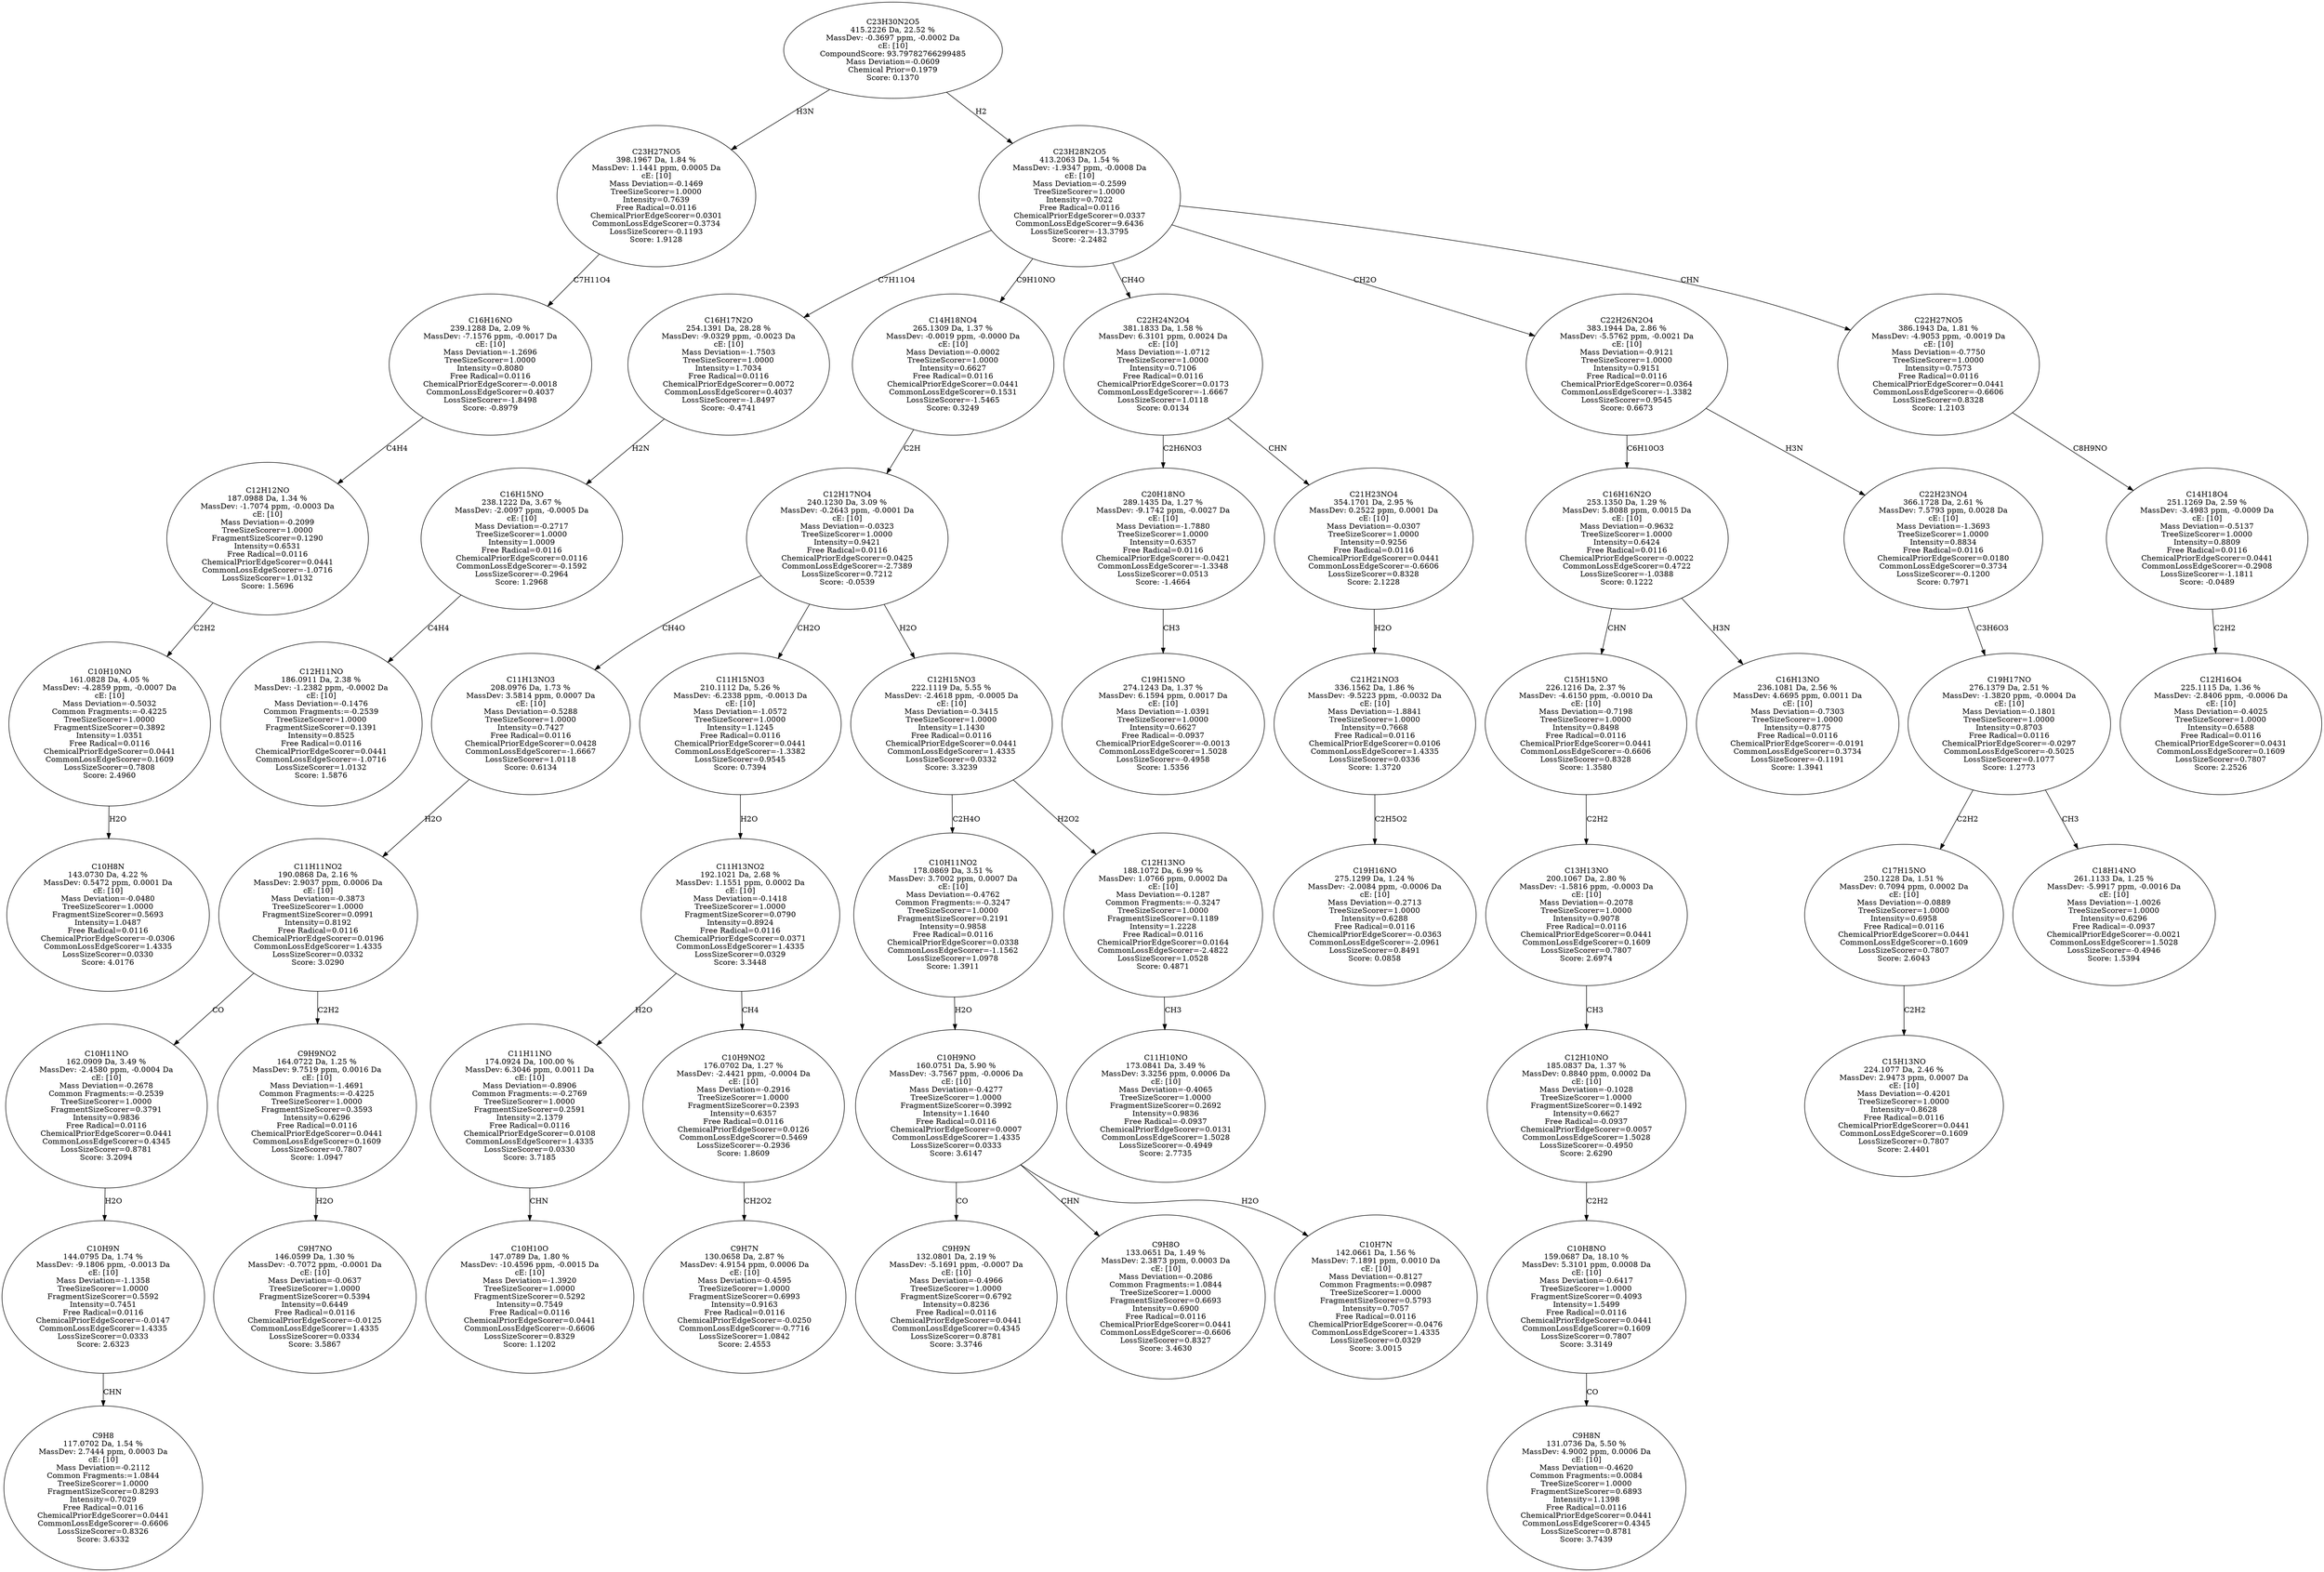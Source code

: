strict digraph {
v1 [label="C10H8N\n143.0730 Da, 4.22 %\nMassDev: 0.5472 ppm, 0.0001 Da\ncE: [10]\nMass Deviation=-0.0480\nTreeSizeScorer=1.0000\nFragmentSizeScorer=0.5693\nIntensity=1.0487\nFree Radical=0.0116\nChemicalPriorEdgeScorer=-0.0306\nCommonLossEdgeScorer=1.4335\nLossSizeScorer=0.0330\nScore: 4.0176"];
v2 [label="C10H10NO\n161.0828 Da, 4.05 %\nMassDev: -4.2859 ppm, -0.0007 Da\ncE: [10]\nMass Deviation=-0.5032\nCommon Fragments:=-0.4225\nTreeSizeScorer=1.0000\nFragmentSizeScorer=0.3892\nIntensity=1.0351\nFree Radical=0.0116\nChemicalPriorEdgeScorer=0.0441\nCommonLossEdgeScorer=0.1609\nLossSizeScorer=0.7808\nScore: 2.4960"];
v3 [label="C12H12NO\n187.0988 Da, 1.34 %\nMassDev: -1.7074 ppm, -0.0003 Da\ncE: [10]\nMass Deviation=-0.2099\nTreeSizeScorer=1.0000\nFragmentSizeScorer=0.1290\nIntensity=0.6531\nFree Radical=0.0116\nChemicalPriorEdgeScorer=0.0441\nCommonLossEdgeScorer=-1.0716\nLossSizeScorer=1.0132\nScore: 1.5696"];
v4 [label="C16H16NO\n239.1288 Da, 2.09 %\nMassDev: -7.1576 ppm, -0.0017 Da\ncE: [10]\nMass Deviation=-1.2696\nTreeSizeScorer=1.0000\nIntensity=0.8080\nFree Radical=0.0116\nChemicalPriorEdgeScorer=-0.0018\nCommonLossEdgeScorer=0.4037\nLossSizeScorer=-1.8498\nScore: -0.8979"];
v5 [label="C23H27NO5\n398.1967 Da, 1.84 %\nMassDev: 1.1441 ppm, 0.0005 Da\ncE: [10]\nMass Deviation=-0.1469\nTreeSizeScorer=1.0000\nIntensity=0.7639\nFree Radical=0.0116\nChemicalPriorEdgeScorer=0.0301\nCommonLossEdgeScorer=0.3734\nLossSizeScorer=-0.1193\nScore: 1.9128"];
v6 [label="C12H11NO\n186.0911 Da, 2.38 %\nMassDev: -1.2382 ppm, -0.0002 Da\ncE: [10]\nMass Deviation=-0.1476\nCommon Fragments:=-0.2539\nTreeSizeScorer=1.0000\nFragmentSizeScorer=0.1391\nIntensity=0.8525\nFree Radical=0.0116\nChemicalPriorEdgeScorer=0.0441\nCommonLossEdgeScorer=-1.0716\nLossSizeScorer=1.0132\nScore: 1.5876"];
v7 [label="C16H15NO\n238.1222 Da, 3.67 %\nMassDev: -2.0097 ppm, -0.0005 Da\ncE: [10]\nMass Deviation=-0.2717\nTreeSizeScorer=1.0000\nIntensity=1.0009\nFree Radical=0.0116\nChemicalPriorEdgeScorer=0.0116\nCommonLossEdgeScorer=-0.1592\nLossSizeScorer=-0.2964\nScore: 1.2968"];
v8 [label="C16H17N2O\n254.1391 Da, 28.28 %\nMassDev: -9.0329 ppm, -0.0023 Da\ncE: [10]\nMass Deviation=-1.7503\nTreeSizeScorer=1.0000\nIntensity=1.7034\nFree Radical=0.0116\nChemicalPriorEdgeScorer=0.0072\nCommonLossEdgeScorer=0.4037\nLossSizeScorer=-1.8497\nScore: -0.4741"];
v9 [label="C9H8\n117.0702 Da, 1.54 %\nMassDev: 2.7444 ppm, 0.0003 Da\ncE: [10]\nMass Deviation=-0.2112\nCommon Fragments:=1.0844\nTreeSizeScorer=1.0000\nFragmentSizeScorer=0.8293\nIntensity=0.7029\nFree Radical=0.0116\nChemicalPriorEdgeScorer=0.0441\nCommonLossEdgeScorer=-0.6606\nLossSizeScorer=0.8326\nScore: 3.6332"];
v10 [label="C10H9N\n144.0795 Da, 1.74 %\nMassDev: -9.1806 ppm, -0.0013 Da\ncE: [10]\nMass Deviation=-1.1358\nTreeSizeScorer=1.0000\nFragmentSizeScorer=0.5592\nIntensity=0.7451\nFree Radical=0.0116\nChemicalPriorEdgeScorer=-0.0147\nCommonLossEdgeScorer=1.4335\nLossSizeScorer=0.0333\nScore: 2.6323"];
v11 [label="C10H11NO\n162.0909 Da, 3.49 %\nMassDev: -2.4580 ppm, -0.0004 Da\ncE: [10]\nMass Deviation=-0.2678\nCommon Fragments:=-0.2539\nTreeSizeScorer=1.0000\nFragmentSizeScorer=0.3791\nIntensity=0.9836\nFree Radical=0.0116\nChemicalPriorEdgeScorer=0.0441\nCommonLossEdgeScorer=0.4345\nLossSizeScorer=0.8781\nScore: 3.2094"];
v12 [label="C9H7NO\n146.0599 Da, 1.30 %\nMassDev: -0.7072 ppm, -0.0001 Da\ncE: [10]\nMass Deviation=-0.0637\nTreeSizeScorer=1.0000\nFragmentSizeScorer=0.5394\nIntensity=0.6449\nFree Radical=0.0116\nChemicalPriorEdgeScorer=-0.0125\nCommonLossEdgeScorer=1.4335\nLossSizeScorer=0.0334\nScore: 3.5867"];
v13 [label="C9H9NO2\n164.0722 Da, 1.25 %\nMassDev: 9.7519 ppm, 0.0016 Da\ncE: [10]\nMass Deviation=-1.4691\nCommon Fragments:=-0.4225\nTreeSizeScorer=1.0000\nFragmentSizeScorer=0.3593\nIntensity=0.6296\nFree Radical=0.0116\nChemicalPriorEdgeScorer=0.0441\nCommonLossEdgeScorer=0.1609\nLossSizeScorer=0.7807\nScore: 1.0947"];
v14 [label="C11H11NO2\n190.0868 Da, 2.16 %\nMassDev: 2.9037 ppm, 0.0006 Da\ncE: [10]\nMass Deviation=-0.3873\nTreeSizeScorer=1.0000\nFragmentSizeScorer=0.0991\nIntensity=0.8192\nFree Radical=0.0116\nChemicalPriorEdgeScorer=0.0196\nCommonLossEdgeScorer=1.4335\nLossSizeScorer=0.0332\nScore: 3.0290"];
v15 [label="C11H13NO3\n208.0976 Da, 1.73 %\nMassDev: 3.5814 ppm, 0.0007 Da\ncE: [10]\nMass Deviation=-0.5288\nTreeSizeScorer=1.0000\nIntensity=0.7427\nFree Radical=0.0116\nChemicalPriorEdgeScorer=0.0428\nCommonLossEdgeScorer=-1.6667\nLossSizeScorer=1.0118\nScore: 0.6134"];
v16 [label="C10H10O\n147.0789 Da, 1.80 %\nMassDev: -10.4596 ppm, -0.0015 Da\ncE: [10]\nMass Deviation=-1.3920\nTreeSizeScorer=1.0000\nFragmentSizeScorer=0.5292\nIntensity=0.7549\nFree Radical=0.0116\nChemicalPriorEdgeScorer=0.0441\nCommonLossEdgeScorer=-0.6606\nLossSizeScorer=0.8329\nScore: 1.1202"];
v17 [label="C11H11NO\n174.0924 Da, 100.00 %\nMassDev: 6.3046 ppm, 0.0011 Da\ncE: [10]\nMass Deviation=-0.8906\nCommon Fragments:=-0.2769\nTreeSizeScorer=1.0000\nFragmentSizeScorer=0.2591\nIntensity=2.1379\nFree Radical=0.0116\nChemicalPriorEdgeScorer=0.0108\nCommonLossEdgeScorer=1.4335\nLossSizeScorer=0.0330\nScore: 3.7185"];
v18 [label="C9H7N\n130.0658 Da, 2.87 %\nMassDev: 4.9154 ppm, 0.0006 Da\ncE: [10]\nMass Deviation=-0.4595\nTreeSizeScorer=1.0000\nFragmentSizeScorer=0.6993\nIntensity=0.9163\nFree Radical=0.0116\nChemicalPriorEdgeScorer=-0.0250\nCommonLossEdgeScorer=-0.7716\nLossSizeScorer=1.0842\nScore: 2.4553"];
v19 [label="C10H9NO2\n176.0702 Da, 1.27 %\nMassDev: -2.4421 ppm, -0.0004 Da\ncE: [10]\nMass Deviation=-0.2916\nTreeSizeScorer=1.0000\nFragmentSizeScorer=0.2393\nIntensity=0.6357\nFree Radical=0.0116\nChemicalPriorEdgeScorer=0.0126\nCommonLossEdgeScorer=0.5469\nLossSizeScorer=-0.2936\nScore: 1.8609"];
v20 [label="C11H13NO2\n192.1021 Da, 2.68 %\nMassDev: 1.1551 ppm, 0.0002 Da\ncE: [10]\nMass Deviation=-0.1418\nTreeSizeScorer=1.0000\nFragmentSizeScorer=0.0790\nIntensity=0.8924\nFree Radical=0.0116\nChemicalPriorEdgeScorer=0.0371\nCommonLossEdgeScorer=1.4335\nLossSizeScorer=0.0329\nScore: 3.3448"];
v21 [label="C11H15NO3\n210.1112 Da, 5.26 %\nMassDev: -6.2338 ppm, -0.0013 Da\ncE: [10]\nMass Deviation=-1.0572\nTreeSizeScorer=1.0000\nIntensity=1.1245\nFree Radical=0.0116\nChemicalPriorEdgeScorer=0.0441\nCommonLossEdgeScorer=-1.3382\nLossSizeScorer=0.9545\nScore: 0.7394"];
v22 [label="C9H9N\n132.0801 Da, 2.19 %\nMassDev: -5.1691 ppm, -0.0007 Da\ncE: [10]\nMass Deviation=-0.4966\nTreeSizeScorer=1.0000\nFragmentSizeScorer=0.6792\nIntensity=0.8236\nFree Radical=0.0116\nChemicalPriorEdgeScorer=0.0441\nCommonLossEdgeScorer=0.4345\nLossSizeScorer=0.8781\nScore: 3.3746"];
v23 [label="C9H8O\n133.0651 Da, 1.49 %\nMassDev: 2.3873 ppm, 0.0003 Da\ncE: [10]\nMass Deviation=-0.2086\nCommon Fragments:=1.0844\nTreeSizeScorer=1.0000\nFragmentSizeScorer=0.6693\nIntensity=0.6900\nFree Radical=0.0116\nChemicalPriorEdgeScorer=0.0441\nCommonLossEdgeScorer=-0.6606\nLossSizeScorer=0.8327\nScore: 3.4630"];
v24 [label="C10H7N\n142.0661 Da, 1.56 %\nMassDev: 7.1891 ppm, 0.0010 Da\ncE: [10]\nMass Deviation=-0.8127\nCommon Fragments:=0.0987\nTreeSizeScorer=1.0000\nFragmentSizeScorer=0.5793\nIntensity=0.7057\nFree Radical=0.0116\nChemicalPriorEdgeScorer=-0.0476\nCommonLossEdgeScorer=1.4335\nLossSizeScorer=0.0329\nScore: 3.0015"];
v25 [label="C10H9NO\n160.0751 Da, 5.90 %\nMassDev: -3.7567 ppm, -0.0006 Da\ncE: [10]\nMass Deviation=-0.4277\nTreeSizeScorer=1.0000\nFragmentSizeScorer=0.3992\nIntensity=1.1640\nFree Radical=0.0116\nChemicalPriorEdgeScorer=0.0007\nCommonLossEdgeScorer=1.4335\nLossSizeScorer=0.0333\nScore: 3.6147"];
v26 [label="C10H11NO2\n178.0869 Da, 3.51 %\nMassDev: 3.7002 ppm, 0.0007 Da\ncE: [10]\nMass Deviation=-0.4762\nCommon Fragments:=-0.3247\nTreeSizeScorer=1.0000\nFragmentSizeScorer=0.2191\nIntensity=0.9858\nFree Radical=0.0116\nChemicalPriorEdgeScorer=0.0338\nCommonLossEdgeScorer=-1.1562\nLossSizeScorer=1.0978\nScore: 1.3911"];
v27 [label="C11H10NO\n173.0841 Da, 3.49 %\nMassDev: 3.3256 ppm, 0.0006 Da\ncE: [10]\nMass Deviation=-0.4065\nTreeSizeScorer=1.0000\nFragmentSizeScorer=0.2692\nIntensity=0.9836\nFree Radical=-0.0937\nChemicalPriorEdgeScorer=0.0131\nCommonLossEdgeScorer=1.5028\nLossSizeScorer=-0.4949\nScore: 2.7735"];
v28 [label="C12H13NO\n188.1072 Da, 6.99 %\nMassDev: 1.0766 ppm, 0.0002 Da\ncE: [10]\nMass Deviation=-0.1287\nCommon Fragments:=-0.3247\nTreeSizeScorer=1.0000\nFragmentSizeScorer=0.1189\nIntensity=1.2228\nFree Radical=0.0116\nChemicalPriorEdgeScorer=0.0164\nCommonLossEdgeScorer=-2.4822\nLossSizeScorer=1.0528\nScore: 0.4871"];
v29 [label="C12H15NO3\n222.1119 Da, 5.55 %\nMassDev: -2.4618 ppm, -0.0005 Da\ncE: [10]\nMass Deviation=-0.3415\nTreeSizeScorer=1.0000\nIntensity=1.1430\nFree Radical=0.0116\nChemicalPriorEdgeScorer=0.0441\nCommonLossEdgeScorer=1.4335\nLossSizeScorer=0.0332\nScore: 3.3239"];
v30 [label="C12H17NO4\n240.1230 Da, 3.09 %\nMassDev: -0.2643 ppm, -0.0001 Da\ncE: [10]\nMass Deviation=-0.0323\nTreeSizeScorer=1.0000\nIntensity=0.9421\nFree Radical=0.0116\nChemicalPriorEdgeScorer=0.0425\nCommonLossEdgeScorer=-2.7389\nLossSizeScorer=0.7212\nScore: -0.0539"];
v31 [label="C14H18NO4\n265.1309 Da, 1.37 %\nMassDev: -0.0019 ppm, -0.0000 Da\ncE: [10]\nMass Deviation=-0.0002\nTreeSizeScorer=1.0000\nIntensity=0.6627\nFree Radical=0.0116\nChemicalPriorEdgeScorer=0.0441\nCommonLossEdgeScorer=0.1531\nLossSizeScorer=-1.5465\nScore: 0.3249"];
v32 [label="C19H15NO\n274.1243 Da, 1.37 %\nMassDev: 6.1594 ppm, 0.0017 Da\ncE: [10]\nMass Deviation=-1.0391\nTreeSizeScorer=1.0000\nIntensity=0.6627\nFree Radical=-0.0937\nChemicalPriorEdgeScorer=-0.0013\nCommonLossEdgeScorer=1.5028\nLossSizeScorer=-0.4958\nScore: 1.5356"];
v33 [label="C20H18NO\n289.1435 Da, 1.27 %\nMassDev: -9.1742 ppm, -0.0027 Da\ncE: [10]\nMass Deviation=-1.7880\nTreeSizeScorer=1.0000\nIntensity=0.6357\nFree Radical=0.0116\nChemicalPriorEdgeScorer=-0.0421\nCommonLossEdgeScorer=-1.3348\nLossSizeScorer=0.0513\nScore: -1.4664"];
v34 [label="C19H16NO\n275.1299 Da, 1.24 %\nMassDev: -2.0084 ppm, -0.0006 Da\ncE: [10]\nMass Deviation=-0.2713\nTreeSizeScorer=1.0000\nIntensity=0.6288\nFree Radical=0.0116\nChemicalPriorEdgeScorer=-0.0363\nCommonLossEdgeScorer=-2.0961\nLossSizeScorer=0.8491\nScore: 0.0858"];
v35 [label="C21H21NO3\n336.1562 Da, 1.86 %\nMassDev: -9.5223 ppm, -0.0032 Da\ncE: [10]\nMass Deviation=-1.8841\nTreeSizeScorer=1.0000\nIntensity=0.7668\nFree Radical=0.0116\nChemicalPriorEdgeScorer=0.0106\nCommonLossEdgeScorer=1.4335\nLossSizeScorer=0.0336\nScore: 1.3720"];
v36 [label="C21H23NO4\n354.1701 Da, 2.95 %\nMassDev: 0.2522 ppm, 0.0001 Da\ncE: [10]\nMass Deviation=-0.0307\nTreeSizeScorer=1.0000\nIntensity=0.9256\nFree Radical=0.0116\nChemicalPriorEdgeScorer=0.0441\nCommonLossEdgeScorer=-0.6606\nLossSizeScorer=0.8328\nScore: 2.1228"];
v37 [label="C22H24N2O4\n381.1833 Da, 1.58 %\nMassDev: 6.3101 ppm, 0.0024 Da\ncE: [10]\nMass Deviation=-1.0712\nTreeSizeScorer=1.0000\nIntensity=0.7106\nFree Radical=0.0116\nChemicalPriorEdgeScorer=0.0173\nCommonLossEdgeScorer=-1.6667\nLossSizeScorer=1.0118\nScore: 0.0134"];
v38 [label="C9H8N\n131.0736 Da, 5.50 %\nMassDev: 4.9002 ppm, 0.0006 Da\ncE: [10]\nMass Deviation=-0.4620\nCommon Fragments:=0.0084\nTreeSizeScorer=1.0000\nFragmentSizeScorer=0.6893\nIntensity=1.1398\nFree Radical=0.0116\nChemicalPriorEdgeScorer=0.0441\nCommonLossEdgeScorer=0.4345\nLossSizeScorer=0.8781\nScore: 3.7439"];
v39 [label="C10H8NO\n159.0687 Da, 18.10 %\nMassDev: 5.3101 ppm, 0.0008 Da\ncE: [10]\nMass Deviation=-0.6417\nTreeSizeScorer=1.0000\nFragmentSizeScorer=0.4093\nIntensity=1.5499\nFree Radical=0.0116\nChemicalPriorEdgeScorer=0.0441\nCommonLossEdgeScorer=0.1609\nLossSizeScorer=0.7807\nScore: 3.3149"];
v40 [label="C12H10NO\n185.0837 Da, 1.37 %\nMassDev: 0.8840 ppm, 0.0002 Da\ncE: [10]\nMass Deviation=-0.1028\nTreeSizeScorer=1.0000\nFragmentSizeScorer=0.1492\nIntensity=0.6627\nFree Radical=-0.0937\nChemicalPriorEdgeScorer=0.0057\nCommonLossEdgeScorer=1.5028\nLossSizeScorer=-0.4950\nScore: 2.6290"];
v41 [label="C13H13NO\n200.1067 Da, 2.80 %\nMassDev: -1.5816 ppm, -0.0003 Da\ncE: [10]\nMass Deviation=-0.2078\nTreeSizeScorer=1.0000\nIntensity=0.9078\nFree Radical=0.0116\nChemicalPriorEdgeScorer=0.0441\nCommonLossEdgeScorer=0.1609\nLossSizeScorer=0.7807\nScore: 2.6974"];
v42 [label="C15H15NO\n226.1216 Da, 2.37 %\nMassDev: -4.6150 ppm, -0.0010 Da\ncE: [10]\nMass Deviation=-0.7198\nTreeSizeScorer=1.0000\nIntensity=0.8498\nFree Radical=0.0116\nChemicalPriorEdgeScorer=0.0441\nCommonLossEdgeScorer=-0.6606\nLossSizeScorer=0.8328\nScore: 1.3580"];
v43 [label="C16H13NO\n236.1081 Da, 2.56 %\nMassDev: 4.6695 ppm, 0.0011 Da\ncE: [10]\nMass Deviation=-0.7303\nTreeSizeScorer=1.0000\nIntensity=0.8775\nFree Radical=0.0116\nChemicalPriorEdgeScorer=-0.0191\nCommonLossEdgeScorer=0.3734\nLossSizeScorer=-0.1191\nScore: 1.3941"];
v44 [label="C16H16N2O\n253.1350 Da, 1.29 %\nMassDev: 5.8088 ppm, 0.0015 Da\ncE: [10]\nMass Deviation=-0.9632\nTreeSizeScorer=1.0000\nIntensity=0.6424\nFree Radical=0.0116\nChemicalPriorEdgeScorer=-0.0022\nCommonLossEdgeScorer=0.4722\nLossSizeScorer=-1.0388\nScore: 0.1222"];
v45 [label="C15H13NO\n224.1077 Da, 2.46 %\nMassDev: 2.9473 ppm, 0.0007 Da\ncE: [10]\nMass Deviation=-0.4201\nTreeSizeScorer=1.0000\nIntensity=0.8628\nFree Radical=0.0116\nChemicalPriorEdgeScorer=0.0441\nCommonLossEdgeScorer=0.1609\nLossSizeScorer=0.7807\nScore: 2.4401"];
v46 [label="C17H15NO\n250.1228 Da, 1.51 %\nMassDev: 0.7094 ppm, 0.0002 Da\ncE: [10]\nMass Deviation=-0.0889\nTreeSizeScorer=1.0000\nIntensity=0.6958\nFree Radical=0.0116\nChemicalPriorEdgeScorer=0.0441\nCommonLossEdgeScorer=0.1609\nLossSizeScorer=0.7807\nScore: 2.6043"];
v47 [label="C18H14NO\n261.1133 Da, 1.25 %\nMassDev: -5.9917 ppm, -0.0016 Da\ncE: [10]\nMass Deviation=-1.0026\nTreeSizeScorer=1.0000\nIntensity=0.6296\nFree Radical=-0.0937\nChemicalPriorEdgeScorer=-0.0021\nCommonLossEdgeScorer=1.5028\nLossSizeScorer=-0.4946\nScore: 1.5394"];
v48 [label="C19H17NO\n276.1379 Da, 2.51 %\nMassDev: -1.3820 ppm, -0.0004 Da\ncE: [10]\nMass Deviation=-0.1801\nTreeSizeScorer=1.0000\nIntensity=0.8703\nFree Radical=0.0116\nChemicalPriorEdgeScorer=-0.0297\nCommonLossEdgeScorer=-0.5025\nLossSizeScorer=0.1077\nScore: 1.2773"];
v49 [label="C22H23NO4\n366.1728 Da, 2.61 %\nMassDev: 7.5793 ppm, 0.0028 Da\ncE: [10]\nMass Deviation=-1.3693\nTreeSizeScorer=1.0000\nIntensity=0.8834\nFree Radical=0.0116\nChemicalPriorEdgeScorer=0.0180\nCommonLossEdgeScorer=0.3734\nLossSizeScorer=-0.1200\nScore: 0.7971"];
v50 [label="C22H26N2O4\n383.1944 Da, 2.86 %\nMassDev: -5.5762 ppm, -0.0021 Da\ncE: [10]\nMass Deviation=-0.9121\nTreeSizeScorer=1.0000\nIntensity=0.9151\nFree Radical=0.0116\nChemicalPriorEdgeScorer=0.0364\nCommonLossEdgeScorer=-1.3382\nLossSizeScorer=0.9545\nScore: 0.6673"];
v51 [label="C12H16O4\n225.1115 Da, 1.36 %\nMassDev: -2.8406 ppm, -0.0006 Da\ncE: [10]\nMass Deviation=-0.4025\nTreeSizeScorer=1.0000\nIntensity=0.6588\nFree Radical=0.0116\nChemicalPriorEdgeScorer=0.0431\nCommonLossEdgeScorer=0.1609\nLossSizeScorer=0.7807\nScore: 2.2526"];
v52 [label="C14H18O4\n251.1269 Da, 2.59 %\nMassDev: -3.4983 ppm, -0.0009 Da\ncE: [10]\nMass Deviation=-0.5137\nTreeSizeScorer=1.0000\nIntensity=0.8809\nFree Radical=0.0116\nChemicalPriorEdgeScorer=0.0441\nCommonLossEdgeScorer=-0.2908\nLossSizeScorer=-1.1811\nScore: -0.0489"];
v53 [label="C22H27NO5\n386.1943 Da, 1.81 %\nMassDev: -4.9053 ppm, -0.0019 Da\ncE: [10]\nMass Deviation=-0.7750\nTreeSizeScorer=1.0000\nIntensity=0.7573\nFree Radical=0.0116\nChemicalPriorEdgeScorer=0.0441\nCommonLossEdgeScorer=-0.6606\nLossSizeScorer=0.8328\nScore: 1.2103"];
v54 [label="C23H28N2O5\n413.2063 Da, 1.54 %\nMassDev: -1.9347 ppm, -0.0008 Da\ncE: [10]\nMass Deviation=-0.2599\nTreeSizeScorer=1.0000\nIntensity=0.7022\nFree Radical=0.0116\nChemicalPriorEdgeScorer=0.0337\nCommonLossEdgeScorer=9.6436\nLossSizeScorer=-13.3795\nScore: -2.2482"];
v55 [label="C23H30N2O5\n415.2226 Da, 22.52 %\nMassDev: -0.3697 ppm, -0.0002 Da\ncE: [10]\nCompoundScore: 93.79782766299485\nMass Deviation=-0.0609\nChemical Prior=0.1979\nScore: 0.1370"];
v2 -> v1 [label="H2O"];
v3 -> v2 [label="C2H2"];
v4 -> v3 [label="C4H4"];
v5 -> v4 [label="C7H11O4"];
v55 -> v5 [label="H3N"];
v7 -> v6 [label="C4H4"];
v8 -> v7 [label="H2N"];
v54 -> v8 [label="C7H11O4"];
v10 -> v9 [label="CHN"];
v11 -> v10 [label="H2O"];
v14 -> v11 [label="CO"];
v13 -> v12 [label="H2O"];
v14 -> v13 [label="C2H2"];
v15 -> v14 [label="H2O"];
v30 -> v15 [label="CH4O"];
v17 -> v16 [label="CHN"];
v20 -> v17 [label="H2O"];
v19 -> v18 [label="CH2O2"];
v20 -> v19 [label="CH4"];
v21 -> v20 [label="H2O"];
v30 -> v21 [label="CH2O"];
v25 -> v22 [label="CO"];
v25 -> v23 [label="CHN"];
v25 -> v24 [label="H2O"];
v26 -> v25 [label="H2O"];
v29 -> v26 [label="C2H4O"];
v28 -> v27 [label="CH3"];
v29 -> v28 [label="H2O2"];
v30 -> v29 [label="H2O"];
v31 -> v30 [label="C2H"];
v54 -> v31 [label="C9H10NO"];
v33 -> v32 [label="CH3"];
v37 -> v33 [label="C2H6NO3"];
v35 -> v34 [label="C2H5O2"];
v36 -> v35 [label="H2O"];
v37 -> v36 [label="CHN"];
v54 -> v37 [label="CH4O"];
v39 -> v38 [label="CO"];
v40 -> v39 [label="C2H2"];
v41 -> v40 [label="CH3"];
v42 -> v41 [label="C2H2"];
v44 -> v42 [label="CHN"];
v44 -> v43 [label="H3N"];
v50 -> v44 [label="C6H10O3"];
v46 -> v45 [label="C2H2"];
v48 -> v46 [label="C2H2"];
v48 -> v47 [label="CH3"];
v49 -> v48 [label="C3H6O3"];
v50 -> v49 [label="H3N"];
v54 -> v50 [label="CH2O"];
v52 -> v51 [label="C2H2"];
v53 -> v52 [label="C8H9NO"];
v54 -> v53 [label="CHN"];
v55 -> v54 [label="H2"];
}